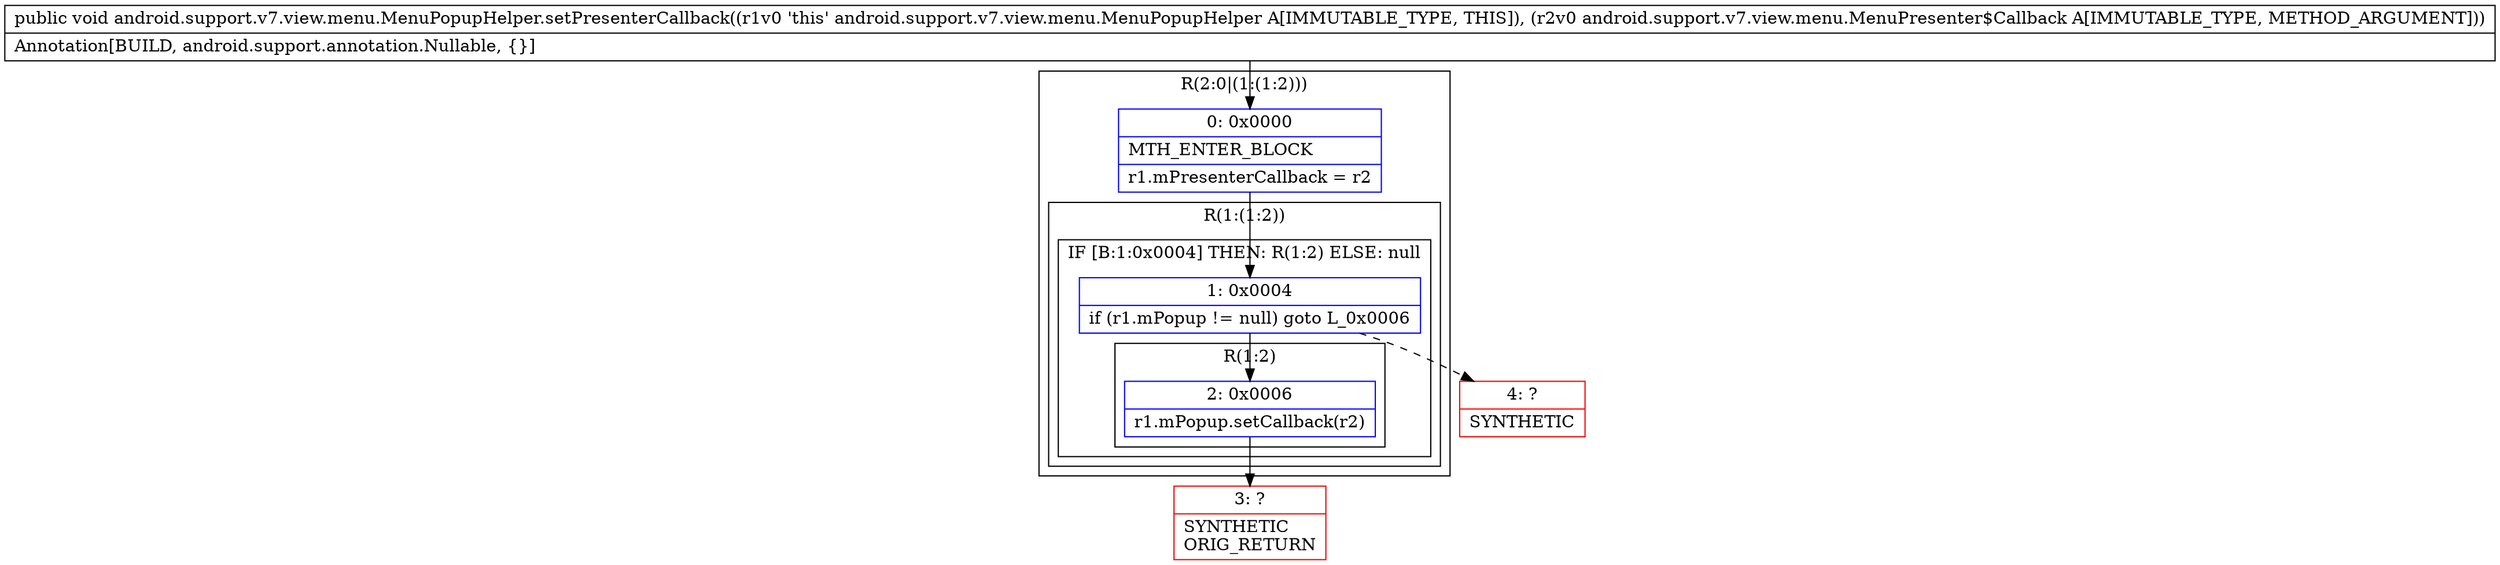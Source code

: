 digraph "CFG forandroid.support.v7.view.menu.MenuPopupHelper.setPresenterCallback(Landroid\/support\/v7\/view\/menu\/MenuPresenter$Callback;)V" {
subgraph cluster_Region_1945958411 {
label = "R(2:0|(1:(1:2)))";
node [shape=record,color=blue];
Node_0 [shape=record,label="{0\:\ 0x0000|MTH_ENTER_BLOCK\l|r1.mPresenterCallback = r2\l}"];
subgraph cluster_Region_2058842467 {
label = "R(1:(1:2))";
node [shape=record,color=blue];
subgraph cluster_IfRegion_1069535722 {
label = "IF [B:1:0x0004] THEN: R(1:2) ELSE: null";
node [shape=record,color=blue];
Node_1 [shape=record,label="{1\:\ 0x0004|if (r1.mPopup != null) goto L_0x0006\l}"];
subgraph cluster_Region_1306533156 {
label = "R(1:2)";
node [shape=record,color=blue];
Node_2 [shape=record,label="{2\:\ 0x0006|r1.mPopup.setCallback(r2)\l}"];
}
}
}
}
Node_3 [shape=record,color=red,label="{3\:\ ?|SYNTHETIC\lORIG_RETURN\l}"];
Node_4 [shape=record,color=red,label="{4\:\ ?|SYNTHETIC\l}"];
MethodNode[shape=record,label="{public void android.support.v7.view.menu.MenuPopupHelper.setPresenterCallback((r1v0 'this' android.support.v7.view.menu.MenuPopupHelper A[IMMUTABLE_TYPE, THIS]), (r2v0 android.support.v7.view.menu.MenuPresenter$Callback A[IMMUTABLE_TYPE, METHOD_ARGUMENT]))  | Annotation[BUILD, android.support.annotation.Nullable, \{\}]\l}"];
MethodNode -> Node_0;
Node_0 -> Node_1;
Node_1 -> Node_2;
Node_1 -> Node_4[style=dashed];
Node_2 -> Node_3;
}

